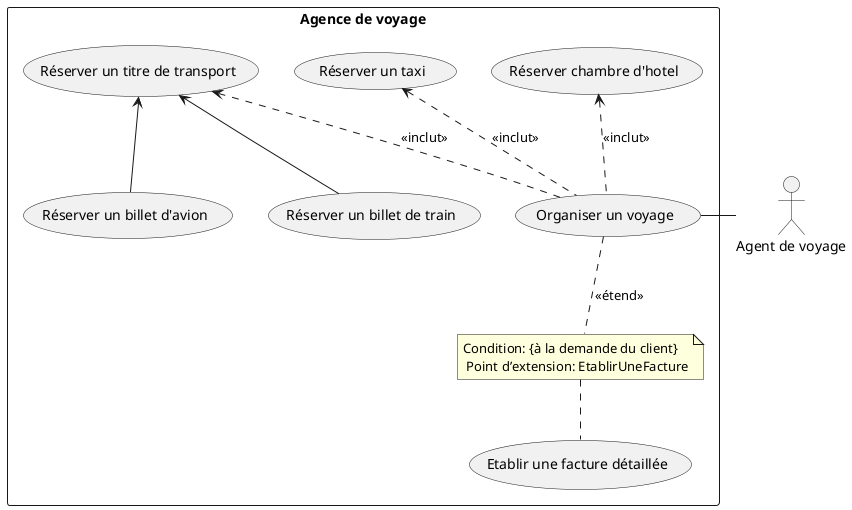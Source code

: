 @startuml "Ex1"
rectangle "Agence de voyage"{
	(Organiser un voyage) as organiz_trip
	(Réserver chambre d'hotel) as reserv_hotel
	(Réserver un taxi) as reserv_taxi
	(Réserver un titre de transport) as reserv_transport
	(Réserver un billet de train) as reserv_train
	(Réserver un billet d'avion) as reserv_plane
	(Etablir une facture détaillée) as bill_detail
	Note "Condition: {à la demande du client}\n Point d’extension: EtablirUneFacture" as note

	organiz_trip .up.> reserv_transport : <<inclut>>
	organiz_trip .up.> reserv_taxi : <<inclut>>
	organiz_trip .up.> reserv_hotel : <<inclut>>

	reserv_transport <-down- reserv_train
	reserv_transport <-down- reserv_plane

	organiz_trip .. note : <<étend>>
	note .. bill_detail
}

:Agent de voyage: -left- organiz_trip

@enduml